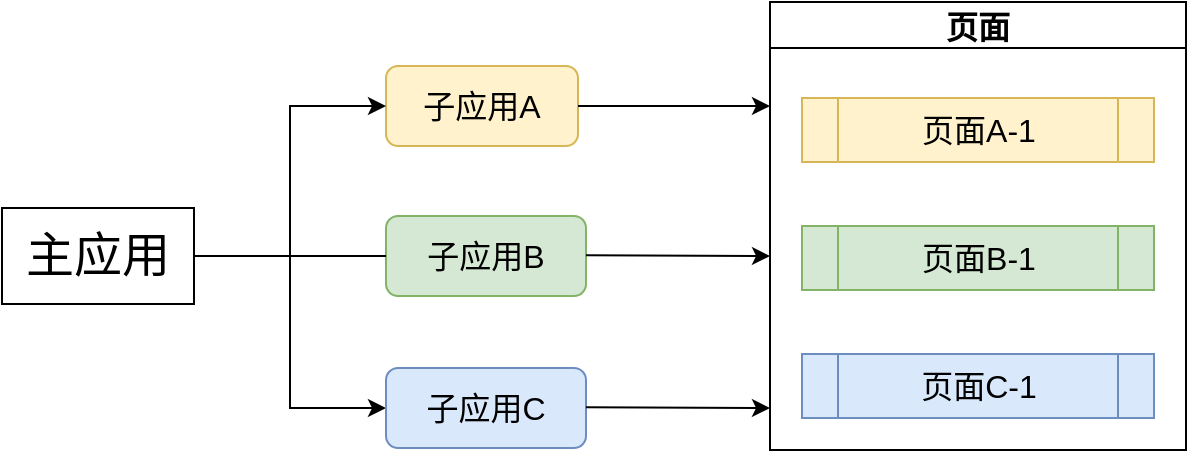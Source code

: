 <mxfile version="15.8.7" type="device"><diagram id="eTh2bd6QXiQNsaoOWSOI" name="第 1 页"><mxGraphModel dx="1096" dy="714" grid="0" gridSize="16" guides="0" tooltips="1" connect="1" arrows="1" fold="1" page="1" pageScale="1" pageWidth="827" pageHeight="1169" math="0" shadow="0"><root><mxCell id="0"/><mxCell id="1" parent="0"/><mxCell id="tPYXQRIceJ9nYSIr1a8K-1" value="&lt;font style=&quot;font-size: 16px&quot;&gt;子应用A&lt;/font&gt;" style="rounded=1;whiteSpace=wrap;html=1;labelBackgroundColor=none;fillColor=#fff2cc;strokeColor=#d6b656;" vertex="1" parent="1"><mxGeometry x="320" y="128" width="96" height="40" as="geometry"/></mxCell><mxCell id="tPYXQRIceJ9nYSIr1a8K-13" style="edgeStyle=orthogonalEdgeStyle;rounded=0;orthogonalLoop=1;jettySize=auto;html=1;entryX=0;entryY=0.5;entryDx=0;entryDy=0;fontSize=16;" edge="1" parent="1" source="tPYXQRIceJ9nYSIr1a8K-2" target="tPYXQRIceJ9nYSIr1a8K-4"><mxGeometry relative="1" as="geometry"><Array as="points"><mxPoint x="272" y="223"/><mxPoint x="272" y="299"/></Array></mxGeometry></mxCell><mxCell id="tPYXQRIceJ9nYSIr1a8K-2" value="&lt;span&gt;主应用&lt;/span&gt;" style="rounded=0;whiteSpace=wrap;html=1;fontSize=24;" vertex="1" parent="1"><mxGeometry x="128" y="199" width="96" height="48" as="geometry"/></mxCell><mxCell id="tPYXQRIceJ9nYSIr1a8K-3" value="子应用B" style="rounded=1;whiteSpace=wrap;html=1;fontSize=16;fillColor=#d5e8d4;strokeColor=#82b366;" vertex="1" parent="1"><mxGeometry x="320" y="203" width="100" height="40" as="geometry"/></mxCell><mxCell id="tPYXQRIceJ9nYSIr1a8K-4" value="子应用C" style="rounded=1;whiteSpace=wrap;html=1;fontSize=16;fillColor=#dae8fc;strokeColor=#6c8ebf;" vertex="1" parent="1"><mxGeometry x="320" y="279" width="100" height="40" as="geometry"/></mxCell><mxCell id="tPYXQRIceJ9nYSIr1a8K-5" value="页面" style="swimlane;fontSize=16;" vertex="1" parent="1"><mxGeometry x="512" y="96" width="208" height="224" as="geometry"/></mxCell><mxCell id="tPYXQRIceJ9nYSIr1a8K-6" value="页面A-1" style="shape=process;whiteSpace=wrap;html=1;backgroundOutline=1;fontSize=16;fillColor=#fff2cc;strokeColor=#d6b656;" vertex="1" parent="tPYXQRIceJ9nYSIr1a8K-5"><mxGeometry x="16" y="48" width="176" height="32" as="geometry"/></mxCell><mxCell id="tPYXQRIceJ9nYSIr1a8K-7" value="页面B-1" style="shape=process;whiteSpace=wrap;html=1;backgroundOutline=1;fontSize=16;fillColor=#d5e8d4;strokeColor=#82b366;" vertex="1" parent="tPYXQRIceJ9nYSIr1a8K-5"><mxGeometry x="16" y="112" width="176" height="32" as="geometry"/></mxCell><mxCell id="tPYXQRIceJ9nYSIr1a8K-8" value="页面C-1" style="shape=process;whiteSpace=wrap;html=1;backgroundOutline=1;fontSize=16;fillColor=#dae8fc;strokeColor=#6c8ebf;" vertex="1" parent="tPYXQRIceJ9nYSIr1a8K-5"><mxGeometry x="16" y="176" width="176" height="32" as="geometry"/></mxCell><mxCell id="tPYXQRIceJ9nYSIr1a8K-12" value="" style="edgeStyle=elbowEdgeStyle;elbow=horizontal;endArrow=classic;html=1;rounded=0;fontSize=16;entryX=0;entryY=0.5;entryDx=0;entryDy=0;exitX=1;exitY=0.5;exitDx=0;exitDy=0;" edge="1" parent="1" source="tPYXQRIceJ9nYSIr1a8K-2" target="tPYXQRIceJ9nYSIr1a8K-1"><mxGeometry width="50" height="50" relative="1" as="geometry"><mxPoint x="224" y="218" as="sourcePoint"/><mxPoint x="274" y="168" as="targetPoint"/><Array as="points"><mxPoint x="272" y="192"/><mxPoint x="256" y="232"/></Array></mxGeometry></mxCell><mxCell id="tPYXQRIceJ9nYSIr1a8K-14" value="" style="line;strokeWidth=1;html=1;labelBackgroundColor=none;fontSize=16;fillColor=#FFFF33;gradientColor=#ffffff;" vertex="1" parent="1"><mxGeometry x="272" y="218" width="48" height="10" as="geometry"/></mxCell><mxCell id="tPYXQRIceJ9nYSIr1a8K-19" value="" style="endArrow=classic;html=1;rounded=0;fontSize=16;exitX=1;exitY=0.5;exitDx=0;exitDy=0;" edge="1" parent="1" source="tPYXQRIceJ9nYSIr1a8K-1"><mxGeometry width="50" height="50" relative="1" as="geometry"><mxPoint x="432" y="162" as="sourcePoint"/><mxPoint x="512" y="148" as="targetPoint"/></mxGeometry></mxCell><mxCell id="tPYXQRIceJ9nYSIr1a8K-20" value="" style="endArrow=classic;html=1;rounded=0;fontSize=16;exitX=1;exitY=0.5;exitDx=0;exitDy=0;" edge="1" parent="1"><mxGeometry width="50" height="50" relative="1" as="geometry"><mxPoint x="420" y="222.66" as="sourcePoint"/><mxPoint x="512" y="223" as="targetPoint"/></mxGeometry></mxCell><mxCell id="tPYXQRIceJ9nYSIr1a8K-21" value="" style="endArrow=classic;html=1;rounded=0;fontSize=16;exitX=1;exitY=0.5;exitDx=0;exitDy=0;" edge="1" parent="1"><mxGeometry width="50" height="50" relative="1" as="geometry"><mxPoint x="420" y="298.66" as="sourcePoint"/><mxPoint x="512" y="299" as="targetPoint"/></mxGeometry></mxCell></root></mxGraphModel></diagram></mxfile>